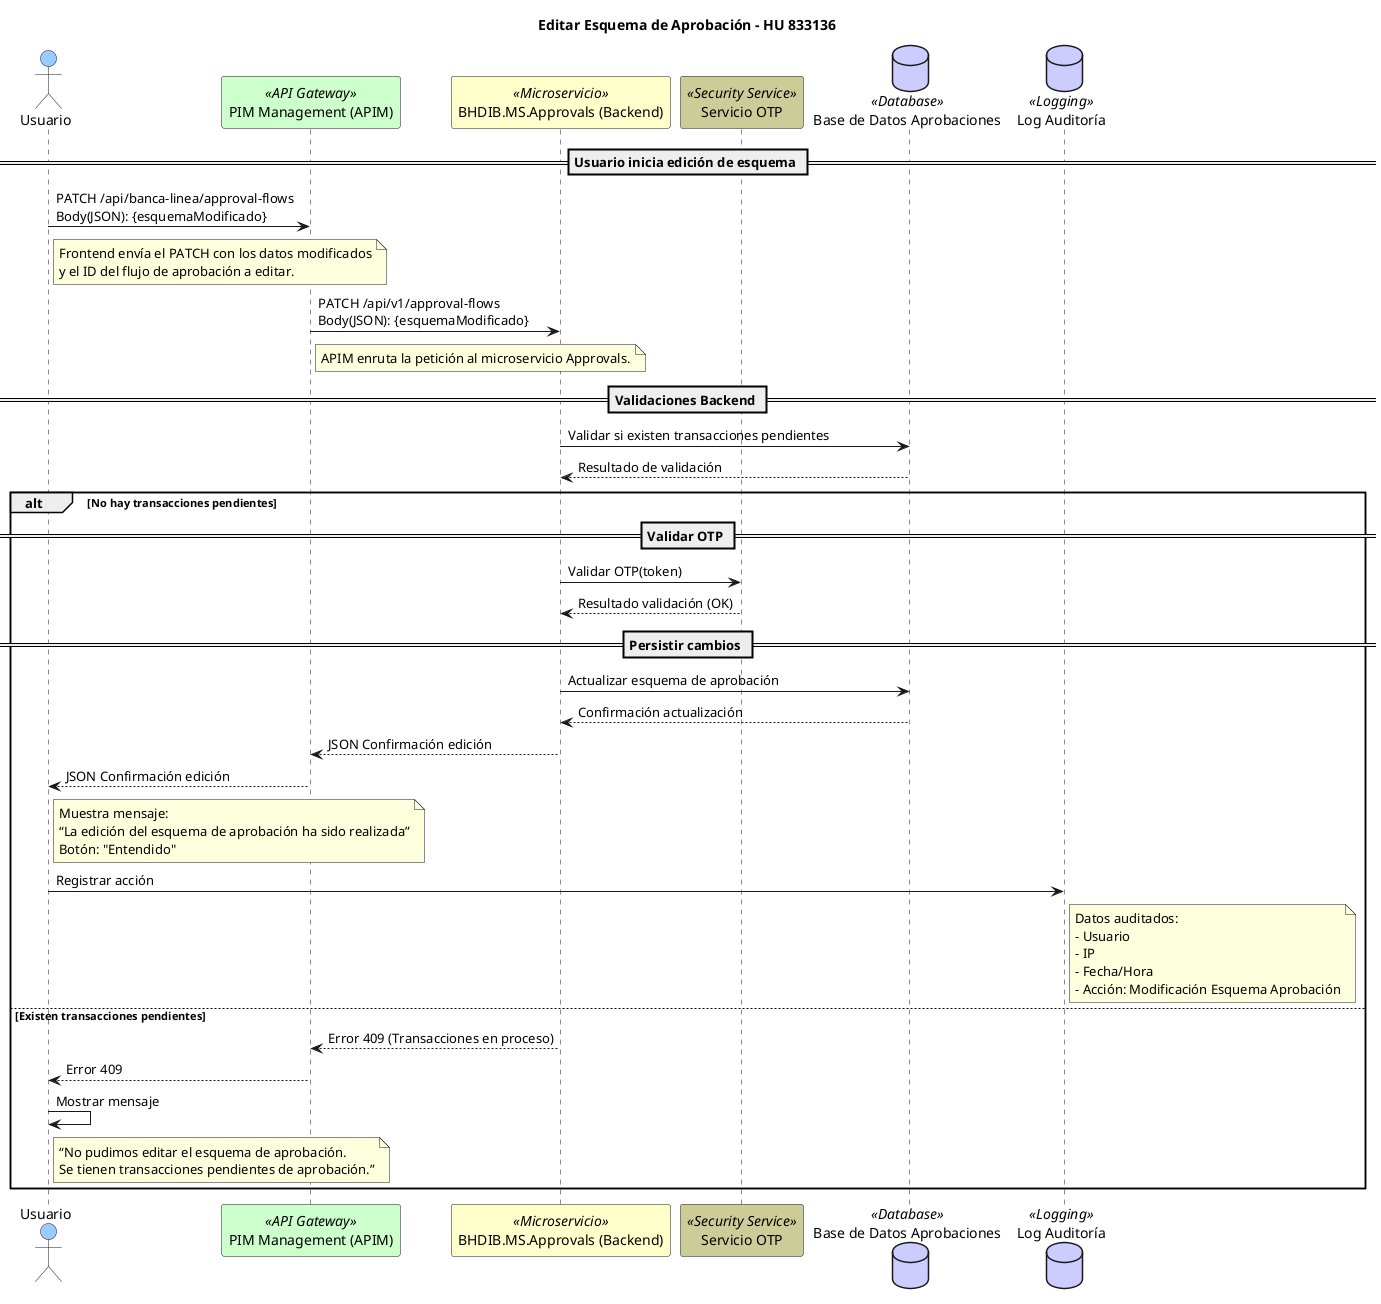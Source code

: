 @startuml
title Editar Esquema de Aprobación - HU 833136

' == Actores y Sistemas ==
actor Usuario as FrontEnd  #99ccff
participant "PIM Management (APIM)" as APIM <<API Gateway>> #ccffcc
participant "BHDIB.MS.Approvals (Backend)" as Approvals <<Microservicio>> #ffffcc
participant "Servicio OTP" as OTP <<Security Service>> #cccc99
database "Base de Datos Aprobaciones" as DB <<Database>> #ccccff
database "Log Auditoría" as AuditLog <<Logging>> #ccccff

' == Flujo principal (Success Path) ==
== Usuario inicia edición de esquema ==

FrontEnd -> APIM : PATCH /api/banca-linea/approval-flows\nBody(JSON): {esquemaModificado}
note right of FrontEnd
Frontend envía el PATCH con los datos modificados
y el ID del flujo de aprobación a editar.
end note

APIM -> Approvals : PATCH /api/v1/approval-flows\nBody(JSON): {esquemaModificado}
note right of APIM
APIM enruta la petición al microservicio Approvals.
end note

== Validaciones Backend ==
Approvals -> DB : Validar si existen transacciones pendientes
DB --> Approvals : Resultado de validación

alt No hay transacciones pendientes
    == Validar OTP ==
    Approvals -> OTP : Validar OTP(token)
    OTP --> Approvals : Resultado validación (OK)
    
    == Persistir cambios ==
    Approvals -> DB : Actualizar esquema de aprobación
    DB --> Approvals : Confirmación actualización
    Approvals --> APIM : JSON Confirmación edición
    APIM --> FrontEnd : JSON Confirmación edición
    
    note right of FrontEnd
    Muestra mensaje:
    “La edición del esquema de aprobación ha sido realizada”
    Botón: "Entendido"
    end note

    FrontEnd -> AuditLog : Registrar acción
    note right of AuditLog
    Datos auditados:
    - Usuario
    - IP
    - Fecha/Hora
    - Acción: Modificación Esquema Aprobación
    end note

else Existen transacciones pendientes
    Approvals --> APIM : Error 409 (Transacciones en proceso)
    APIM --> FrontEnd : Error 409
    FrontEnd -> FrontEnd : Mostrar mensaje
    note right of FrontEnd
    “No pudimos editar el esquema de aprobación.
    Se tienen transacciones pendientes de aprobación.”
    end note
end

@enduml
